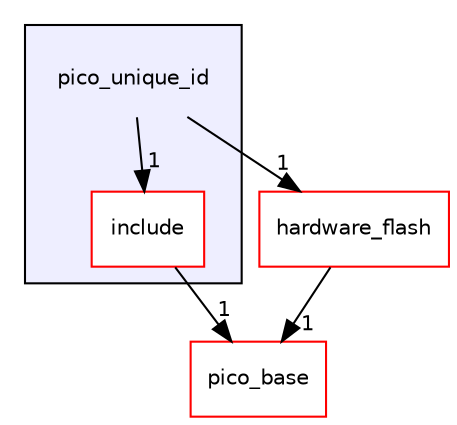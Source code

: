 digraph "pico_unique_id" {
  compound=true
  node [ fontsize="10", fontname="Helvetica"];
  edge [ labelfontsize="10", labelfontname="Helvetica"];
  subgraph clusterdir_d096afd04ecac60e67c3dd332a680fff {
    graph [ bgcolor="#eeeeff", pencolor="black", label="" URL="dir_d096afd04ecac60e67c3dd332a680fff.html"];
    dir_d096afd04ecac60e67c3dd332a680fff [shape=plaintext label="pico_unique_id"];
    dir_8d7ef1a1a35446b896079b99965c949a [shape=box label="include" color="red" fillcolor="white" style="filled" URL="dir_8d7ef1a1a35446b896079b99965c949a.html"];
  }
  dir_1b97266e5793360fca28cd5b94d3ec36 [shape=box label="hardware_flash" fillcolor="white" style="filled" color="red" URL="dir_1b97266e5793360fca28cd5b94d3ec36.html"];
  dir_ee4ba4c32933fd9d1c9bce216e67756d [shape=box label="pico_base" fillcolor="white" style="filled" color="red" URL="dir_ee4ba4c32933fd9d1c9bce216e67756d.html"];
  dir_1b97266e5793360fca28cd5b94d3ec36->dir_ee4ba4c32933fd9d1c9bce216e67756d [headlabel="1", labeldistance=1.5 headhref="dir_000075_000007.html"];
  dir_8d7ef1a1a35446b896079b99965c949a->dir_ee4ba4c32933fd9d1c9bce216e67756d [headlabel="1", labeldistance=1.5 headhref="dir_000200_000007.html"];
  dir_d096afd04ecac60e67c3dd332a680fff->dir_1b97266e5793360fca28cd5b94d3ec36 [headlabel="1", labeldistance=1.5 headhref="dir_000199_000075.html"];
  dir_d096afd04ecac60e67c3dd332a680fff->dir_8d7ef1a1a35446b896079b99965c949a [headlabel="1", labeldistance=1.5 headhref="dir_000199_000200.html"];
}
